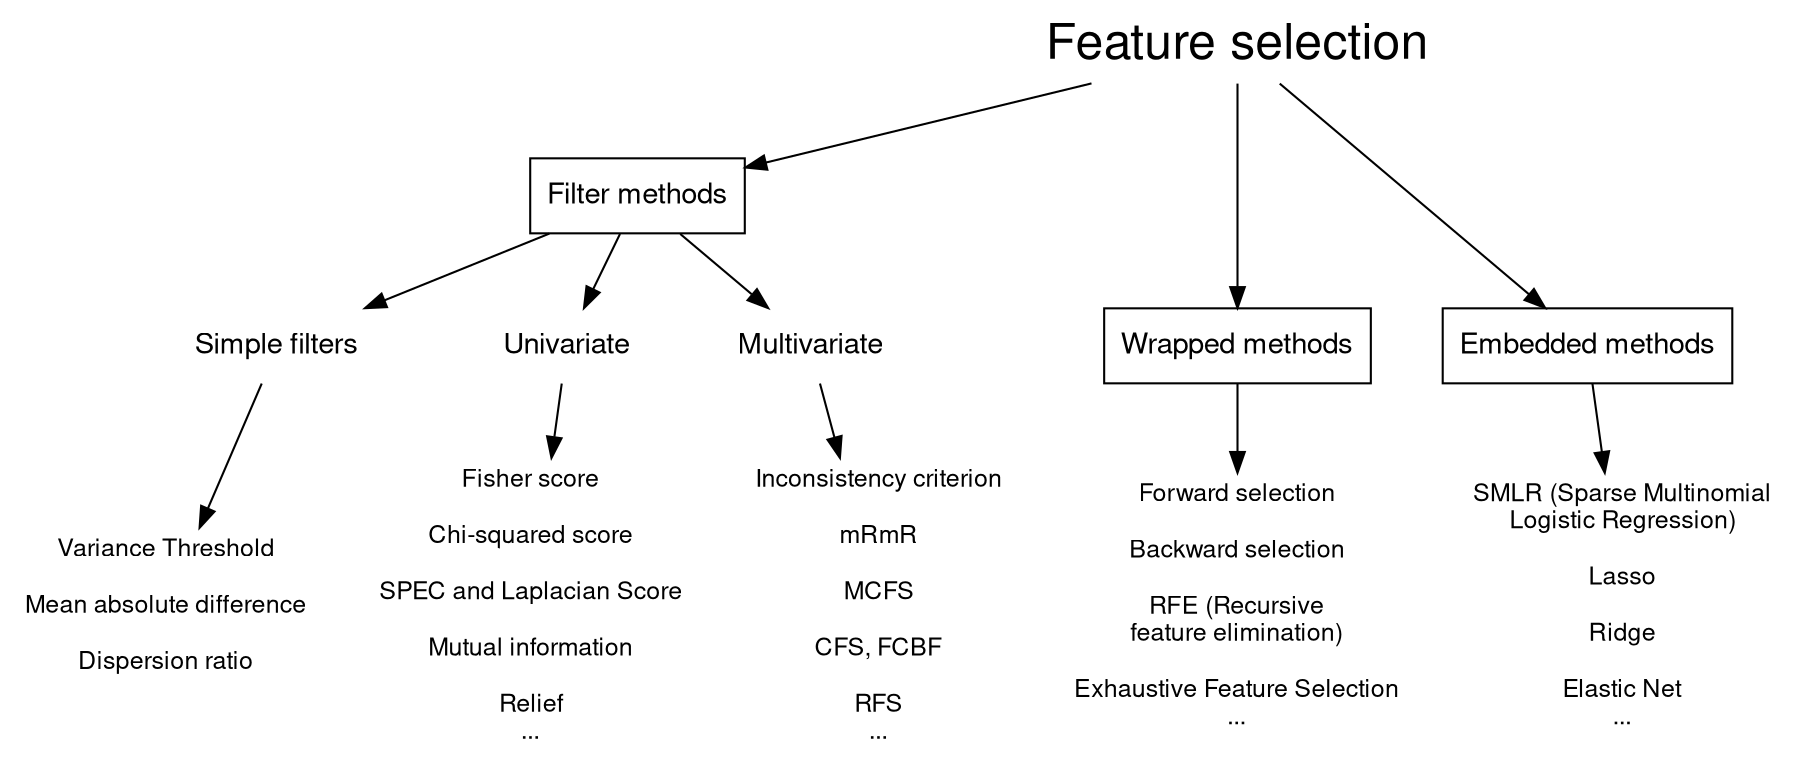digraph G {
    fontname="Helvetica,Arial,sans-serif"
    node [fontname="Helvetica,Arial,sans-serif",shape="rectangle",color="#00000000"]
    edge [fontname="Helvetica,Arial,sans-serif"]
    a [label="Feature selection",fontsize=24,color="#00000000"]
    a -> {f, w, i}
    f [label="Filter methods",color="#000000"]
    f1 [label="Simple filters"]
    f2 [label="Univariate"]
    f3 [label="Multivariate"]
    f -> {f1, f2, f3}
    f1 -> f11
    f2 -> f21
    f3 -> f31
    f11 [label="Variance Threshold\n\nMean absolute difference\n\nDispersion ratio",fontsize=12]
    f21 [label="Fisher score\n\nChi-squared score\n\nSPEC and Laplacian Score\n\nMutual information\n\nRelief\n...",fontsize=12]
    f31 [label="Inconsistency criterion\n\nmRmR\n\nMCFS\n\nCFS, FCBF\n\nRFS\n...",fontsize=12]

    i [label="Embedded methods",color="#000000"]
    i -> i11
    i11 [label="SMLR (Sparse Multinomial\nLogistic Regression)\n\nLasso\n\nRidge\n\nElastic Net\n...",fontsize=12]

    w [label="Wrapped methods",color="#000000"]
    w -> w11
    w11 [label="Forward selection\n\nBackward selection\n\nRFE (Recursive\nfeature elimination)\n\nExhaustive Feature Selection\n...",fontsize=12]
    {rank = same; f11; f21; f31;  i11; w11}
    {rank = same; f1; f2; f3; w; i}
    
}